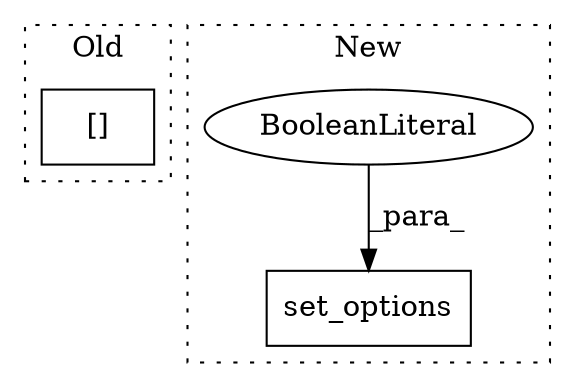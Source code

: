 digraph G {
subgraph cluster0 {
1 [label="[]" a="2" s="2439,2457" l="8,1" shape="box"];
label = "Old";
style="dotted";
}
subgraph cluster1 {
2 [label="set_options" a="32" s="2235,2279" l="12,1" shape="box"];
3 [label="BooleanLiteral" a="9" s="2247" l="5" shape="ellipse"];
label = "New";
style="dotted";
}
3 -> 2 [label="_para_"];
}